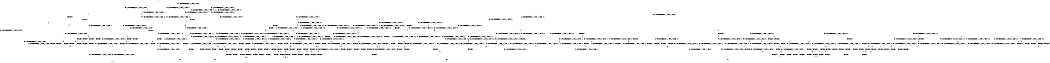 digraph BCG {
size = "7, 10.5";
center = TRUE;
node [shape = circle];
0 [peripheries = 2];
0 -> 1 [label = "EX !0 !ATOMIC_EXCH_BRANCH (1, +1, TRUE, +0, 2, TRUE) !::"];
0 -> 2 [label = "EX !1 !ATOMIC_EXCH_BRANCH (1, +0, TRUE, +0, 1, TRUE) !::"];
0 -> 3 [label = "EX !2 !ATOMIC_EXCH_BRANCH (1, +1, TRUE, +1, 1, FALSE) !::"];
0 -> 4 [label = "EX !0 !ATOMIC_EXCH_BRANCH (1, +1, TRUE, +0, 2, TRUE) !::"];
2 -> 5 [label = "EX !1 !ATOMIC_EXCH_BRANCH (1, +0, TRUE, +0, 1, TRUE) !:0:1:"];
2 -> 6 [label = "EX !2 !ATOMIC_EXCH_BRANCH (1, +1, TRUE, +1, 1, FALSE) !:0:1:"];
2 -> 7 [label = "EX !0 !ATOMIC_EXCH_BRANCH (1, +1, TRUE, +0, 2, TRUE) !:0:1:"];
2 -> 8 [label = "EX !1 !ATOMIC_EXCH_BRANCH (1, +0, TRUE, +0, 1, TRUE) !:0:1:"];
3 -> 9 [label = "EX !0 !ATOMIC_EXCH_BRANCH (1, +1, TRUE, +0, 2, FALSE) !:0:1:2:"];
3 -> 10 [label = "TERMINATE !2"];
3 -> 11 [label = "EX !1 !ATOMIC_EXCH_BRANCH (1, +0, TRUE, +0, 1, FALSE) !:0:1:2:"];
3 -> 12 [label = "EX !0 !ATOMIC_EXCH_BRANCH (1, +1, TRUE, +0, 2, FALSE) !:0:1:2:"];
4 -> 13 [label = "TERMINATE !0"];
4 -> 14 [label = "TERMINATE !0"];
4 -> 15 [label = "EX !1 !ATOMIC_EXCH_BRANCH (1, +0, TRUE, +0, 1, FALSE) !:0:"];
4 -> 16 [label = "EX !2 !ATOMIC_EXCH_BRANCH (1, +1, TRUE, +1, 1, TRUE) !:0:"];
5 -> 17 [label = "EX !0 !ATOMIC_EXCH_BRANCH (1, +1, TRUE, +0, 2, TRUE) !:0:1:"];
6 -> 18 [label = "EX !1 !ATOMIC_EXCH_BRANCH (1, +0, TRUE, +0, 1, FALSE) !:0:1:2:"];
6 -> 19 [label = "TERMINATE !2"];
6 -> 20 [label = "EX !0 !ATOMIC_EXCH_BRANCH (1, +1, TRUE, +0, 2, FALSE) !:0:1:2:"];
6 -> 11 [label = "EX !1 !ATOMIC_EXCH_BRANCH (1, +0, TRUE, +0, 1, FALSE) !:0:1:2:"];
7 -> 21 [label = "EX !1 !ATOMIC_EXCH_BRANCH (1, +0, TRUE, +0, 1, FALSE) !:0:1:"];
7 -> 22 [label = "TERMINATE !0"];
7 -> 23 [label = "EX !2 !ATOMIC_EXCH_BRANCH (1, +1, TRUE, +1, 1, TRUE) !:0:1:"];
7 -> 24 [label = "EX !1 !ATOMIC_EXCH_BRANCH (1, +0, TRUE, +0, 1, FALSE) !:0:1:"];
8 -> 17 [label = "EX !0 !ATOMIC_EXCH_BRANCH (1, +1, TRUE, +0, 2, TRUE) !:0:1:"];
8 -> 6 [label = "EX !2 !ATOMIC_EXCH_BRANCH (1, +1, TRUE, +1, 1, FALSE) !:0:1:"];
8 -> 7 [label = "EX !0 !ATOMIC_EXCH_BRANCH (1, +1, TRUE, +0, 2, TRUE) !:0:1:"];
8 -> 8 [label = "EX !1 !ATOMIC_EXCH_BRANCH (1, +0, TRUE, +0, 1, TRUE) !:0:1:"];
9 -> 25 [label = "EX !1 !ATOMIC_EXCH_BRANCH (1, +0, TRUE, +0, 1, FALSE) !:0:1:2:"];
10 -> 26 [label = "EX !0 !ATOMIC_EXCH_BRANCH (1, +1, TRUE, +0, 2, FALSE) !:0:1:"];
10 -> 27 [label = "EX !1 !ATOMIC_EXCH_BRANCH (1, +0, TRUE, +0, 1, FALSE) !:0:1:"];
10 -> 28 [label = "EX !0 !ATOMIC_EXCH_BRANCH (1, +1, TRUE, +0, 2, FALSE) !:0:1:"];
11 -> 29 [label = "EX !0 !ATOMIC_EXCH_BRANCH (1, +1, TRUE, +0, 2, TRUE) !:0:1:2:"];
11 -> 30 [label = "TERMINATE !1"];
11 -> 31 [label = "TERMINATE !2"];
11 -> 32 [label = "EX !0 !ATOMIC_EXCH_BRANCH (1, +1, TRUE, +0, 2, TRUE) !:0:1:2:"];
12 -> 25 [label = "EX !1 !ATOMIC_EXCH_BRANCH (1, +0, TRUE, +0, 1, FALSE) !:0:1:2:"];
12 -> 33 [label = "TERMINATE !2"];
12 -> 34 [label = "TERMINATE !0"];
12 -> 35 [label = "EX !1 !ATOMIC_EXCH_BRANCH (1, +0, TRUE, +0, 1, FALSE) !:0:1:2:"];
13 -> 1 [label = "EX !2 !ATOMIC_EXCH_BRANCH (1, +1, TRUE, +1, 1, TRUE) !::"];
14 -> 1 [label = "EX !2 !ATOMIC_EXCH_BRANCH (1, +1, TRUE, +1, 1, TRUE) !::"];
14 -> 36 [label = "EX !1 !ATOMIC_EXCH_BRANCH (1, +0, TRUE, +0, 1, FALSE) !::"];
14 -> 37 [label = "EX !2 !ATOMIC_EXCH_BRANCH (1, +1, TRUE, +1, 1, TRUE) !::"];
15 -> 38 [label = "TERMINATE !0"];
15 -> 39 [label = "TERMINATE !1"];
15 -> 40 [label = "TERMINATE !0"];
15 -> 41 [label = "EX !2 !ATOMIC_EXCH_BRANCH (1, +1, TRUE, +1, 1, FALSE) !:0:1:"];
16 -> 42 [label = "EX !2 !ATOMIC_EXCH_BRANCH (1, +1, TRUE, +1, 1, TRUE) !:0:1:2:"];
16 -> 43 [label = "TERMINATE !0"];
16 -> 44 [label = "EX !1 !ATOMIC_EXCH_BRANCH (1, +0, TRUE, +0, 1, FALSE) !:0:1:2:"];
16 -> 45 [label = "EX !2 !ATOMIC_EXCH_BRANCH (1, +1, TRUE, +1, 1, TRUE) !:0:1:2:"];
17 -> 21 [label = "EX !1 !ATOMIC_EXCH_BRANCH (1, +0, TRUE, +0, 1, FALSE) !:0:1:"];
18 -> 29 [label = "EX !0 !ATOMIC_EXCH_BRANCH (1, +1, TRUE, +0, 2, TRUE) !:0:1:2:"];
19 -> 46 [label = "EX !1 !ATOMIC_EXCH_BRANCH (1, +0, TRUE, +0, 1, FALSE) !:0:1:"];
19 -> 47 [label = "EX !0 !ATOMIC_EXCH_BRANCH (1, +1, TRUE, +0, 2, FALSE) !:0:1:"];
19 -> 27 [label = "EX !1 !ATOMIC_EXCH_BRANCH (1, +0, TRUE, +0, 1, FALSE) !:0:1:"];
20 -> 25 [label = "EX !1 !ATOMIC_EXCH_BRANCH (1, +0, TRUE, +0, 1, FALSE) !:0:1:2:"];
20 -> 48 [label = "TERMINATE !2"];
20 -> 49 [label = "TERMINATE !0"];
20 -> 35 [label = "EX !1 !ATOMIC_EXCH_BRANCH (1, +0, TRUE, +0, 1, FALSE) !:0:1:2:"];
21 -> 38 [label = "TERMINATE !0"];
22 -> 50 [label = "EX !1 !ATOMIC_EXCH_BRANCH (1, +0, TRUE, +0, 1, FALSE) !:1:"];
22 -> 51 [label = "EX !2 !ATOMIC_EXCH_BRANCH (1, +1, TRUE, +1, 1, TRUE) !:1:"];
22 -> 52 [label = "EX !1 !ATOMIC_EXCH_BRANCH (1, +0, TRUE, +0, 1, FALSE) !:1:"];
23 -> 53 [label = "EX !1 !ATOMIC_EXCH_BRANCH (1, +0, TRUE, +0, 1, FALSE) !:0:1:2:"];
23 -> 54 [label = "TERMINATE !0"];
23 -> 55 [label = "EX !2 !ATOMIC_EXCH_BRANCH (1, +1, TRUE, +1, 1, TRUE) !:0:1:2:"];
23 -> 44 [label = "EX !1 !ATOMIC_EXCH_BRANCH (1, +0, TRUE, +0, 1, FALSE) !:0:1:2:"];
24 -> 38 [label = "TERMINATE !0"];
24 -> 39 [label = "TERMINATE !1"];
24 -> 40 [label = "TERMINATE !0"];
24 -> 41 [label = "EX !2 !ATOMIC_EXCH_BRANCH (1, +1, TRUE, +1, 1, FALSE) !:0:1:"];
25 -> 56 [label = "TERMINATE !0"];
26 -> 57 [label = "EX !1 !ATOMIC_EXCH_BRANCH (1, +0, TRUE, +0, 1, FALSE) !:0:1:"];
27 -> 58 [label = "EX !0 !ATOMIC_EXCH_BRANCH (1, +1, TRUE, +0, 2, TRUE) !:0:1:"];
27 -> 59 [label = "TERMINATE !1"];
27 -> 60 [label = "EX !0 !ATOMIC_EXCH_BRANCH (1, +1, TRUE, +0, 2, TRUE) !:0:1:"];
28 -> 57 [label = "EX !1 !ATOMIC_EXCH_BRANCH (1, +0, TRUE, +0, 1, FALSE) !:0:1:"];
28 -> 61 [label = "TERMINATE !0"];
28 -> 62 [label = "EX !1 !ATOMIC_EXCH_BRANCH (1, +0, TRUE, +0, 1, FALSE) !:0:1:"];
29 -> 63 [label = "TERMINATE !0"];
30 -> 64 [label = "EX !0 !ATOMIC_EXCH_BRANCH (1, +1, TRUE, +0, 2, TRUE) !:0:2:"];
30 -> 59 [label = "TERMINATE !2"];
30 -> 65 [label = "EX !0 !ATOMIC_EXCH_BRANCH (1, +1, TRUE, +0, 2, TRUE) !:0:2:"];
31 -> 58 [label = "EX !0 !ATOMIC_EXCH_BRANCH (1, +1, TRUE, +0, 2, TRUE) !:0:1:"];
31 -> 59 [label = "TERMINATE !1"];
31 -> 60 [label = "EX !0 !ATOMIC_EXCH_BRANCH (1, +1, TRUE, +0, 2, TRUE) !:0:1:"];
32 -> 63 [label = "TERMINATE !0"];
32 -> 66 [label = "TERMINATE !1"];
32 -> 67 [label = "TERMINATE !2"];
32 -> 68 [label = "TERMINATE !0"];
33 -> 57 [label = "EX !1 !ATOMIC_EXCH_BRANCH (1, +0, TRUE, +0, 1, FALSE) !:0:1:"];
33 -> 61 [label = "TERMINATE !0"];
33 -> 62 [label = "EX !1 !ATOMIC_EXCH_BRANCH (1, +0, TRUE, +0, 1, FALSE) !:0:1:"];
34 -> 69 [label = "EX !1 !ATOMIC_EXCH_BRANCH (1, +0, TRUE, +0, 1, FALSE) !:1:2:"];
34 -> 61 [label = "TERMINATE !2"];
34 -> 70 [label = "EX !1 !ATOMIC_EXCH_BRANCH (1, +0, TRUE, +0, 1, FALSE) !:1:2:"];
35 -> 56 [label = "TERMINATE !0"];
35 -> 71 [label = "TERMINATE !1"];
35 -> 72 [label = "TERMINATE !2"];
35 -> 73 [label = "TERMINATE !0"];
36 -> 74 [label = "TERMINATE !1"];
36 -> 75 [label = "TERMINATE !1"];
36 -> 76 [label = "EX !2 !ATOMIC_EXCH_BRANCH (1, +1, TRUE, +1, 1, FALSE) !:1:"];
37 -> 77 [label = "EX !2 !ATOMIC_EXCH_BRANCH (1, +1, TRUE, +1, 1, TRUE) !:1:2:"];
37 -> 78 [label = "EX !1 !ATOMIC_EXCH_BRANCH (1, +0, TRUE, +0, 1, FALSE) !:1:2:"];
37 -> 79 [label = "EX !2 !ATOMIC_EXCH_BRANCH (1, +1, TRUE, +1, 1, TRUE) !:1:2:"];
38 -> 74 [label = "TERMINATE !1"];
39 -> 74 [label = "TERMINATE !0"];
39 -> 75 [label = "TERMINATE !0"];
39 -> 80 [label = "EX !2 !ATOMIC_EXCH_BRANCH (1, +1, TRUE, +1, 1, FALSE) !:0:"];
40 -> 74 [label = "TERMINATE !1"];
40 -> 75 [label = "TERMINATE !1"];
40 -> 76 [label = "EX !2 !ATOMIC_EXCH_BRANCH (1, +1, TRUE, +1, 1, FALSE) !:1:"];
41 -> 63 [label = "TERMINATE !0"];
41 -> 66 [label = "TERMINATE !1"];
41 -> 67 [label = "TERMINATE !2"];
41 -> 68 [label = "TERMINATE !0"];
42 -> 53 [label = "EX !1 !ATOMIC_EXCH_BRANCH (1, +0, TRUE, +0, 1, FALSE) !:0:1:2:"];
43 -> 77 [label = "EX !2 !ATOMIC_EXCH_BRANCH (1, +1, TRUE, +1, 1, TRUE) !:1:2:"];
43 -> 78 [label = "EX !1 !ATOMIC_EXCH_BRANCH (1, +0, TRUE, +0, 1, FALSE) !:1:2:"];
43 -> 79 [label = "EX !2 !ATOMIC_EXCH_BRANCH (1, +1, TRUE, +1, 1, TRUE) !:1:2:"];
44 -> 29 [label = "EX !2 !ATOMIC_EXCH_BRANCH (1, +1, TRUE, +1, 1, FALSE) !:0:1:2:"];
44 -> 81 [label = "TERMINATE !1"];
44 -> 82 [label = "TERMINATE !0"];
44 -> 32 [label = "EX !2 !ATOMIC_EXCH_BRANCH (1, +1, TRUE, +1, 1, FALSE) !:0:1:2:"];
45 -> 53 [label = "EX !1 !ATOMIC_EXCH_BRANCH (1, +0, TRUE, +0, 1, FALSE) !:0:1:2:"];
45 -> 43 [label = "TERMINATE !0"];
45 -> 44 [label = "EX !1 !ATOMIC_EXCH_BRANCH (1, +0, TRUE, +0, 1, FALSE) !:0:1:2:"];
45 -> 45 [label = "EX !2 !ATOMIC_EXCH_BRANCH (1, +1, TRUE, +1, 1, TRUE) !:0:1:2:"];
46 -> 58 [label = "EX !0 !ATOMIC_EXCH_BRANCH (1, +1, TRUE, +0, 2, TRUE) !:0:1:"];
47 -> 57 [label = "EX !1 !ATOMIC_EXCH_BRANCH (1, +0, TRUE, +0, 1, FALSE) !:0:1:"];
47 -> 83 [label = "TERMINATE !0"];
47 -> 62 [label = "EX !1 !ATOMIC_EXCH_BRANCH (1, +0, TRUE, +0, 1, FALSE) !:0:1:"];
48 -> 57 [label = "EX !1 !ATOMIC_EXCH_BRANCH (1, +0, TRUE, +0, 1, FALSE) !:0:1:"];
48 -> 83 [label = "TERMINATE !0"];
48 -> 62 [label = "EX !1 !ATOMIC_EXCH_BRANCH (1, +0, TRUE, +0, 1, FALSE) !:0:1:"];
49 -> 69 [label = "EX !1 !ATOMIC_EXCH_BRANCH (1, +0, TRUE, +0, 1, FALSE) !:1:2:"];
49 -> 83 [label = "TERMINATE !2"];
49 -> 70 [label = "EX !1 !ATOMIC_EXCH_BRANCH (1, +0, TRUE, +0, 1, FALSE) !:1:2:"];
50 -> 74 [label = "TERMINATE !1"];
51 -> 84 [label = "EX !1 !ATOMIC_EXCH_BRANCH (1, +0, TRUE, +0, 1, FALSE) !:1:2:"];
51 -> 85 [label = "EX !2 !ATOMIC_EXCH_BRANCH (1, +1, TRUE, +1, 1, TRUE) !:1:2:"];
51 -> 78 [label = "EX !1 !ATOMIC_EXCH_BRANCH (1, +0, TRUE, +0, 1, FALSE) !:1:2:"];
52 -> 74 [label = "TERMINATE !1"];
52 -> 75 [label = "TERMINATE !1"];
52 -> 76 [label = "EX !2 !ATOMIC_EXCH_BRANCH (1, +1, TRUE, +1, 1, FALSE) !:1:"];
53 -> 29 [label = "EX !2 !ATOMIC_EXCH_BRANCH (1, +1, TRUE, +1, 1, FALSE) !:0:1:2:"];
54 -> 84 [label = "EX !1 !ATOMIC_EXCH_BRANCH (1, +0, TRUE, +0, 1, FALSE) !:1:2:"];
54 -> 85 [label = "EX !2 !ATOMIC_EXCH_BRANCH (1, +1, TRUE, +1, 1, TRUE) !:1:2:"];
54 -> 78 [label = "EX !1 !ATOMIC_EXCH_BRANCH (1, +0, TRUE, +0, 1, FALSE) !:1:2:"];
55 -> 53 [label = "EX !1 !ATOMIC_EXCH_BRANCH (1, +0, TRUE, +0, 1, FALSE) !:0:1:2:"];
55 -> 54 [label = "TERMINATE !0"];
55 -> 55 [label = "EX !2 !ATOMIC_EXCH_BRANCH (1, +1, TRUE, +1, 1, TRUE) !:0:1:2:"];
55 -> 44 [label = "EX !1 !ATOMIC_EXCH_BRANCH (1, +0, TRUE, +0, 1, FALSE) !:0:1:2:"];
56 -> 86 [label = "TERMINATE !2"];
57 -> 86 [label = "TERMINATE !0"];
58 -> 87 [label = "TERMINATE !0"];
59 -> 88 [label = "EX !0 !ATOMIC_EXCH_BRANCH (1, +1, TRUE, +0, 2, TRUE) !:0:"];
59 -> 89 [label = "EX !0 !ATOMIC_EXCH_BRANCH (1, +1, TRUE, +0, 2, TRUE) !:0:"];
60 -> 87 [label = "TERMINATE !0"];
60 -> 90 [label = "TERMINATE !1"];
60 -> 91 [label = "TERMINATE !0"];
61 -> 92 [label = "EX !1 !ATOMIC_EXCH_BRANCH (1, +0, TRUE, +0, 1, FALSE) !:1:"];
61 -> 93 [label = "EX !1 !ATOMIC_EXCH_BRANCH (1, +0, TRUE, +0, 1, FALSE) !:1:"];
62 -> 86 [label = "TERMINATE !0"];
62 -> 94 [label = "TERMINATE !1"];
62 -> 95 [label = "TERMINATE !0"];
63 -> 87 [label = "TERMINATE !2"];
64 -> 96 [label = "TERMINATE !0"];
65 -> 96 [label = "TERMINATE !0"];
65 -> 90 [label = "TERMINATE !2"];
65 -> 97 [label = "TERMINATE !0"];
66 -> 96 [label = "TERMINATE !0"];
66 -> 90 [label = "TERMINATE !2"];
66 -> 97 [label = "TERMINATE !0"];
67 -> 87 [label = "TERMINATE !0"];
67 -> 90 [label = "TERMINATE !1"];
67 -> 91 [label = "TERMINATE !0"];
68 -> 87 [label = "TERMINATE !2"];
68 -> 97 [label = "TERMINATE !1"];
68 -> 91 [label = "TERMINATE !2"];
69 -> 86 [label = "TERMINATE !2"];
70 -> 86 [label = "TERMINATE !2"];
70 -> 98 [label = "TERMINATE !1"];
70 -> 95 [label = "TERMINATE !2"];
71 -> 99 [label = "TERMINATE !0"];
71 -> 94 [label = "TERMINATE !2"];
71 -> 98 [label = "TERMINATE !0"];
72 -> 86 [label = "TERMINATE !0"];
72 -> 94 [label = "TERMINATE !1"];
72 -> 95 [label = "TERMINATE !0"];
73 -> 86 [label = "TERMINATE !2"];
73 -> 98 [label = "TERMINATE !1"];
73 -> 95 [label = "TERMINATE !2"];
74 -> 1 [label = "EX !2 !ATOMIC_EXCH_BRANCH (1, +1, TRUE, +1, 1, FALSE) !::"];
75 -> 1 [label = "EX !2 !ATOMIC_EXCH_BRANCH (1, +1, TRUE, +1, 1, FALSE) !::"];
75 -> 100 [label = "EX !2 !ATOMIC_EXCH_BRANCH (1, +1, TRUE, +1, 1, FALSE) !::"];
76 -> 87 [label = "TERMINATE !2"];
76 -> 97 [label = "TERMINATE !1"];
76 -> 91 [label = "TERMINATE !2"];
77 -> 84 [label = "EX !1 !ATOMIC_EXCH_BRANCH (1, +0, TRUE, +0, 1, FALSE) !:1:2:"];
78 -> 101 [label = "EX !2 !ATOMIC_EXCH_BRANCH (1, +1, TRUE, +1, 1, FALSE) !:1:2:"];
78 -> 102 [label = "TERMINATE !1"];
78 -> 103 [label = "EX !2 !ATOMIC_EXCH_BRANCH (1, +1, TRUE, +1, 1, FALSE) !:1:2:"];
79 -> 84 [label = "EX !1 !ATOMIC_EXCH_BRANCH (1, +0, TRUE, +0, 1, FALSE) !:1:2:"];
79 -> 78 [label = "EX !1 !ATOMIC_EXCH_BRANCH (1, +0, TRUE, +0, 1, FALSE) !:1:2:"];
79 -> 79 [label = "EX !2 !ATOMIC_EXCH_BRANCH (1, +1, TRUE, +1, 1, TRUE) !:1:2:"];
80 -> 96 [label = "TERMINATE !0"];
80 -> 90 [label = "TERMINATE !2"];
80 -> 97 [label = "TERMINATE !0"];
81 -> 64 [label = "EX !2 !ATOMIC_EXCH_BRANCH (1, +1, TRUE, +1, 1, FALSE) !:0:2:"];
81 -> 102 [label = "TERMINATE !0"];
81 -> 65 [label = "EX !2 !ATOMIC_EXCH_BRANCH (1, +1, TRUE, +1, 1, FALSE) !:0:2:"];
82 -> 101 [label = "EX !2 !ATOMIC_EXCH_BRANCH (1, +1, TRUE, +1, 1, FALSE) !:1:2:"];
82 -> 102 [label = "TERMINATE !1"];
82 -> 103 [label = "EX !2 !ATOMIC_EXCH_BRANCH (1, +1, TRUE, +1, 1, FALSE) !:1:2:"];
83 -> 92 [label = "EX !1 !ATOMIC_EXCH_BRANCH (1, +0, TRUE, +0, 1, FALSE) !:1:"];
83 -> 93 [label = "EX !1 !ATOMIC_EXCH_BRANCH (1, +0, TRUE, +0, 1, FALSE) !:1:"];
84 -> 101 [label = "EX !2 !ATOMIC_EXCH_BRANCH (1, +1, TRUE, +1, 1, FALSE) !:1:2:"];
85 -> 84 [label = "EX !1 !ATOMIC_EXCH_BRANCH (1, +0, TRUE, +0, 1, FALSE) !:1:2:"];
85 -> 85 [label = "EX !2 !ATOMIC_EXCH_BRANCH (1, +1, TRUE, +1, 1, TRUE) !:1:2:"];
85 -> 78 [label = "EX !1 !ATOMIC_EXCH_BRANCH (1, +0, TRUE, +0, 1, FALSE) !:1:2:"];
86 -> 104 [label = "TERMINATE !1"];
87 -> 105 [label = "TERMINATE !1"];
88 -> 105 [label = "TERMINATE !0"];
89 -> 105 [label = "TERMINATE !0"];
89 -> 106 [label = "TERMINATE !0"];
90 -> 105 [label = "TERMINATE !0"];
90 -> 106 [label = "TERMINATE !0"];
91 -> 105 [label = "TERMINATE !1"];
91 -> 106 [label = "TERMINATE !1"];
92 -> 104 [label = "TERMINATE !1"];
93 -> 104 [label = "TERMINATE !1"];
93 -> 107 [label = "TERMINATE !1"];
94 -> 104 [label = "TERMINATE !0"];
94 -> 107 [label = "TERMINATE !0"];
95 -> 104 [label = "TERMINATE !1"];
95 -> 107 [label = "TERMINATE !1"];
96 -> 105 [label = "TERMINATE !2"];
97 -> 105 [label = "TERMINATE !2"];
97 -> 106 [label = "TERMINATE !2"];
98 -> 104 [label = "TERMINATE !2"];
98 -> 107 [label = "TERMINATE !2"];
99 -> 104 [label = "TERMINATE !2"];
100 -> 105 [label = "TERMINATE !2"];
100 -> 106 [label = "TERMINATE !2"];
101 -> 87 [label = "TERMINATE !2"];
102 -> 108 [label = "EX !2 !ATOMIC_EXCH_BRANCH (1, +1, TRUE, +1, 1, FALSE) !:2:"];
102 -> 109 [label = "EX !2 !ATOMIC_EXCH_BRANCH (1, +1, TRUE, +1, 1, FALSE) !:2:"];
103 -> 87 [label = "TERMINATE !2"];
103 -> 97 [label = "TERMINATE !1"];
103 -> 91 [label = "TERMINATE !2"];
104 -> 1 [label = "exit"];
105 -> 1 [label = "exit"];
106 -> 1 [label = "exit"];
107 -> 1 [label = "exit"];
108 -> 105 [label = "TERMINATE !2"];
109 -> 105 [label = "TERMINATE !2"];
109 -> 106 [label = "TERMINATE !2"];
}
